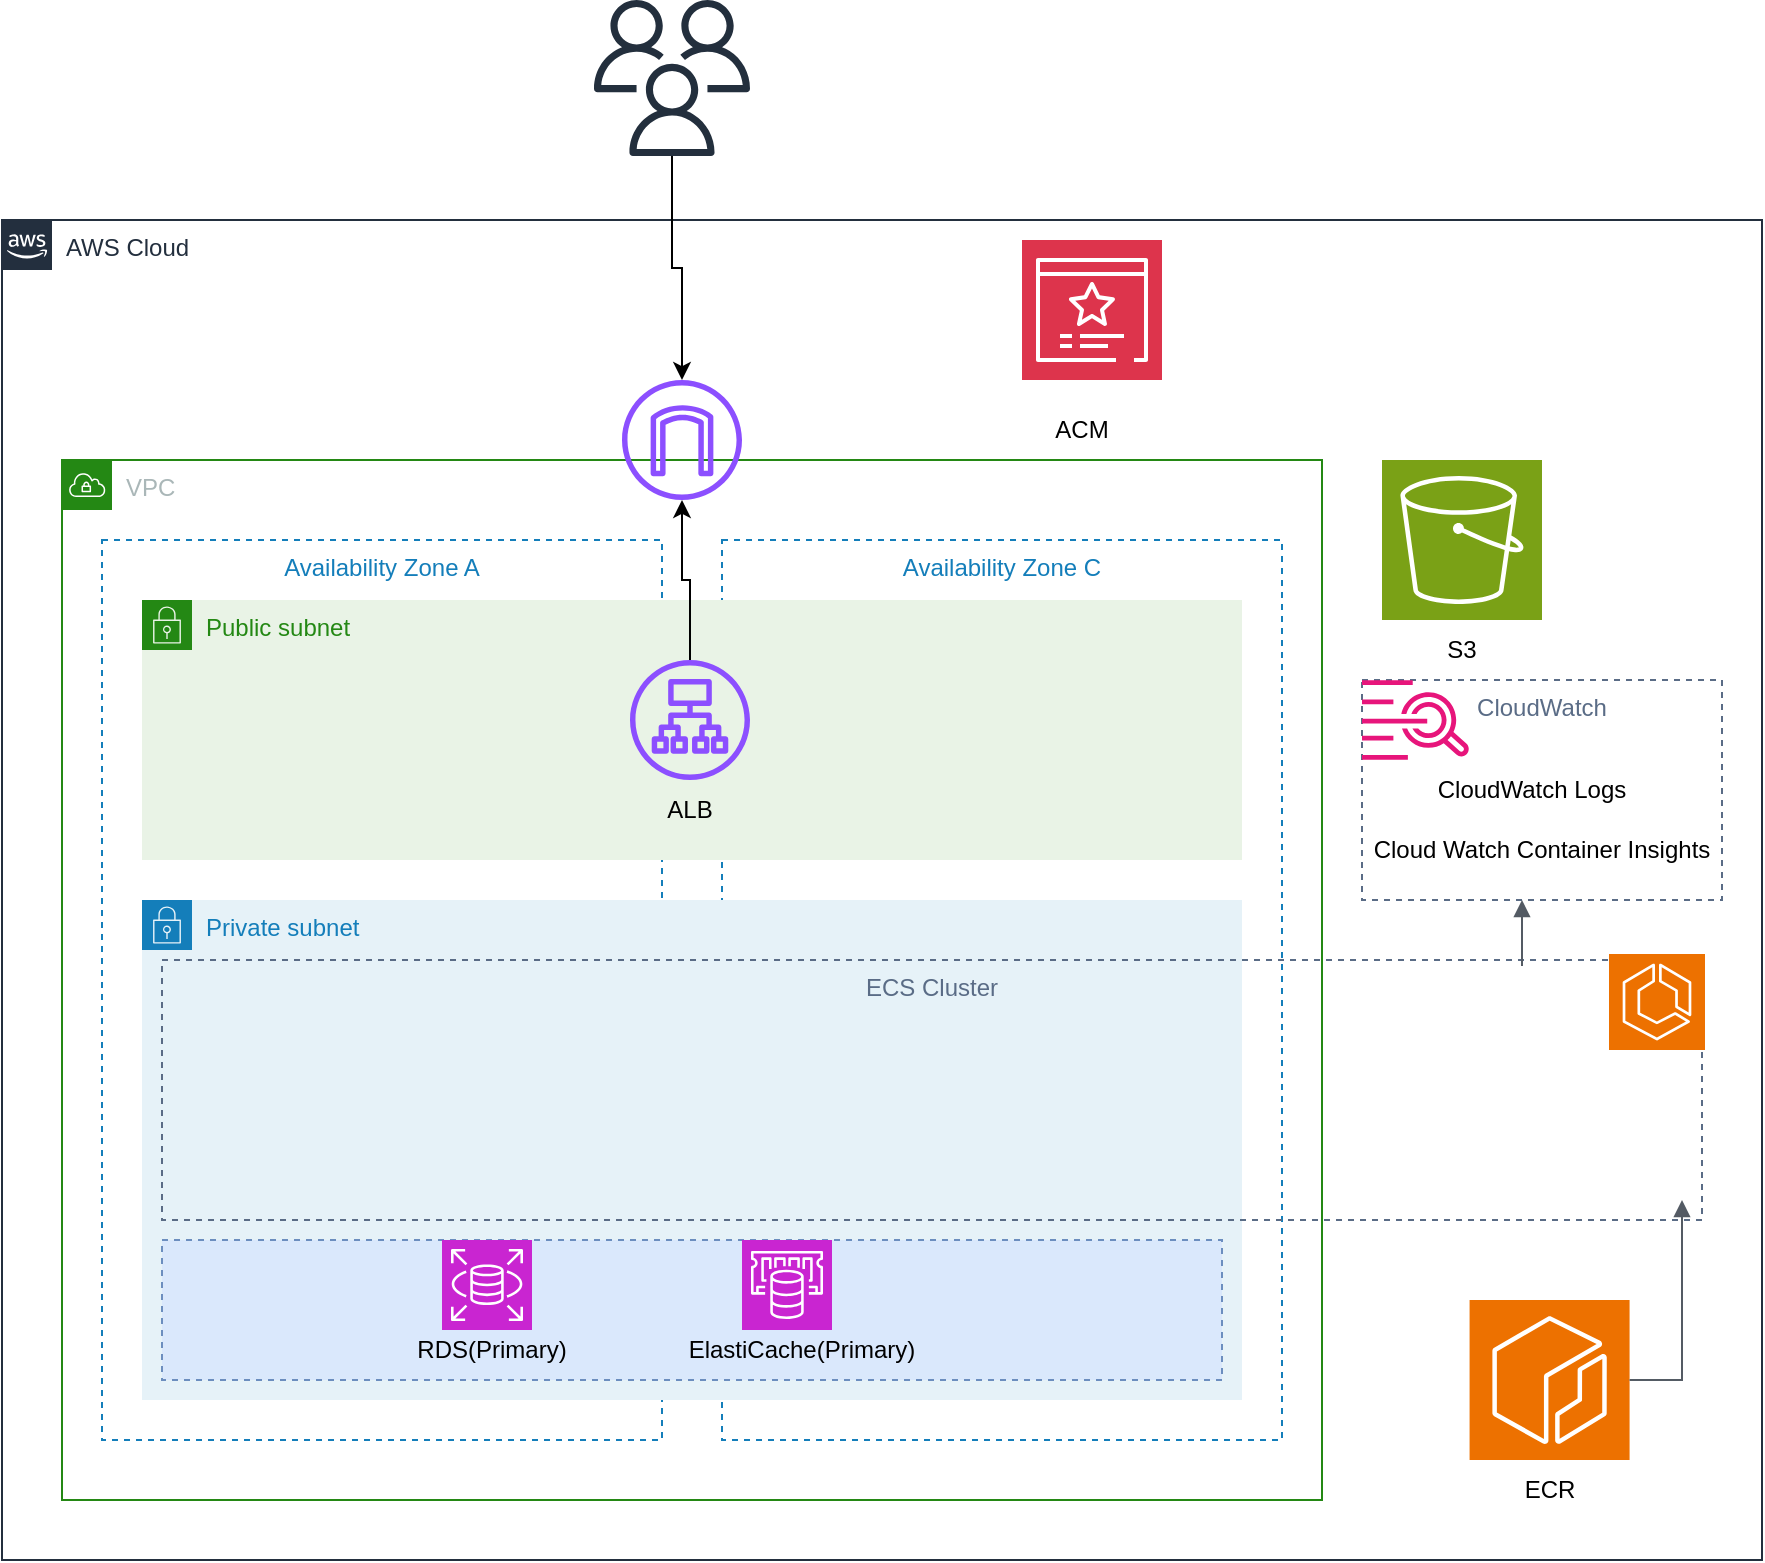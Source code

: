 <mxfile version="22.0.8" type="github">
  <diagram name="ページ1" id="VxB_GVobbM8i8LAS6BF4">
    <mxGraphModel dx="1364" dy="803" grid="1" gridSize="10" guides="1" tooltips="1" connect="1" arrows="1" fold="1" page="1" pageScale="1" pageWidth="827" pageHeight="1169" math="0" shadow="0">
      <root>
        <mxCell id="0" />
        <mxCell id="1" style="locked=1;" parent="0" />
        <object label="aws" id="681i_KaweEwo4j3Ua619-28">
          <mxCell style="locked=1;" parent="0" />
        </object>
        <mxCell id="681i_KaweEwo4j3Ua619-29" value="AWS Cloud" style="points=[[0,0],[0.25,0],[0.5,0],[0.75,0],[1,0],[1,0.25],[1,0.5],[1,0.75],[1,1],[0.75,1],[0.5,1],[0.25,1],[0,1],[0,0.75],[0,0.5],[0,0.25]];outlineConnect=0;gradientColor=none;html=1;whiteSpace=wrap;fontSize=12;fontStyle=0;container=1;pointerEvents=0;collapsible=0;recursiveResize=0;shape=mxgraph.aws4.group;grIcon=mxgraph.aws4.group_aws_cloud_alt;strokeColor=#232F3E;fillColor=none;verticalAlign=top;align=left;spacingLeft=30;fontColor=#232F3E;dashed=0;" vertex="1" parent="681i_KaweEwo4j3Ua619-28">
          <mxGeometry x="40" y="170" width="880" height="670" as="geometry" />
        </mxCell>
        <mxCell id="681i_KaweEwo4j3Ua619-62" value="" style="sketch=0;points=[[0,0,0],[0.25,0,0],[0.5,0,0],[0.75,0,0],[1,0,0],[0,1,0],[0.25,1,0],[0.5,1,0],[0.75,1,0],[1,1,0],[0,0.25,0],[0,0.5,0],[0,0.75,0],[1,0.25,0],[1,0.5,0],[1,0.75,0]];outlineConnect=0;fontColor=#232F3E;fillColor=#DD344C;strokeColor=#ffffff;dashed=0;verticalLabelPosition=bottom;verticalAlign=top;align=center;html=1;fontSize=12;fontStyle=0;aspect=fixed;shape=mxgraph.aws4.resourceIcon;resIcon=mxgraph.aws4.certificate_manager_3;" vertex="1" parent="681i_KaweEwo4j3Ua619-29">
          <mxGeometry x="510" y="10" width="70" height="70" as="geometry" />
        </mxCell>
        <mxCell id="681i_KaweEwo4j3Ua619-30" value="vpc" style="locked=1;" parent="0" />
        <mxCell id="681i_KaweEwo4j3Ua619-31" value="VPC" style="points=[[0,0],[0.25,0],[0.5,0],[0.75,0],[1,0],[1,0.25],[1,0.5],[1,0.75],[1,1],[0.75,1],[0.5,1],[0.25,1],[0,1],[0,0.75],[0,0.5],[0,0.25]];outlineConnect=0;gradientColor=none;html=1;whiteSpace=wrap;fontSize=12;fontStyle=0;container=1;pointerEvents=0;collapsible=0;recursiveResize=0;shape=mxgraph.aws4.group;grIcon=mxgraph.aws4.group_vpc;strokeColor=#248814;fillColor=none;verticalAlign=top;align=left;spacingLeft=30;fontColor=#AAB7B8;dashed=0;" vertex="1" parent="681i_KaweEwo4j3Ua619-30">
          <mxGeometry x="70" y="290" width="630" height="520" as="geometry" />
        </mxCell>
        <mxCell id="681i_KaweEwo4j3Ua619-34" value="Availability Zone C" style="fillColor=none;strokeColor=#147EBA;dashed=1;verticalAlign=top;fontStyle=0;fontColor=#147EBA;whiteSpace=wrap;html=1;" vertex="1" parent="681i_KaweEwo4j3Ua619-31">
          <mxGeometry x="330" y="40" width="280" height="450" as="geometry" />
        </mxCell>
        <mxCell id="681i_KaweEwo4j3Ua619-33" value="Availability Zone A" style="fillColor=none;strokeColor=#147EBA;dashed=1;verticalAlign=top;fontStyle=0;fontColor=#147EBA;whiteSpace=wrap;html=1;" vertex="1" parent="681i_KaweEwo4j3Ua619-31">
          <mxGeometry x="20" y="40" width="280" height="450" as="geometry" />
        </mxCell>
        <mxCell id="681i_KaweEwo4j3Ua619-32" value="az" style="locked=1;" parent="0" />
        <mxCell id="681i_KaweEwo4j3Ua619-35" value="subnet" style="locked=1;" parent="0" />
        <mxCell id="681i_KaweEwo4j3Ua619-36" value="Private subnet" style="points=[[0,0],[0.25,0],[0.5,0],[0.75,0],[1,0],[1,0.25],[1,0.5],[1,0.75],[1,1],[0.75,1],[0.5,1],[0.25,1],[0,1],[0,0.75],[0,0.5],[0,0.25]];outlineConnect=0;gradientColor=none;html=1;whiteSpace=wrap;fontSize=12;fontStyle=0;container=1;pointerEvents=0;collapsible=0;recursiveResize=0;shape=mxgraph.aws4.group;grIcon=mxgraph.aws4.group_security_group;grStroke=0;strokeColor=#147EBA;fillColor=#E6F2F8;verticalAlign=top;align=left;spacingLeft=30;fontColor=#147EBA;dashed=0;" vertex="1" parent="681i_KaweEwo4j3Ua619-35">
          <mxGeometry x="110" y="510" width="550" height="250" as="geometry" />
        </mxCell>
        <mxCell id="681i_KaweEwo4j3Ua619-37" value="Public subnet" style="points=[[0,0],[0.25,0],[0.5,0],[0.75,0],[1,0],[1,0.25],[1,0.5],[1,0.75],[1,1],[0.75,1],[0.5,1],[0.25,1],[0,1],[0,0.75],[0,0.5],[0,0.25]];outlineConnect=0;gradientColor=none;html=1;whiteSpace=wrap;fontSize=12;fontStyle=0;container=1;pointerEvents=0;collapsible=0;recursiveResize=0;shape=mxgraph.aws4.group;grIcon=mxgraph.aws4.group_security_group;grStroke=0;strokeColor=#248814;fillColor=#E9F3E6;verticalAlign=top;align=left;spacingLeft=30;fontColor=#248814;dashed=0;" vertex="1" parent="681i_KaweEwo4j3Ua619-35">
          <mxGeometry x="110" y="360" width="550" height="130" as="geometry" />
        </mxCell>
        <mxCell id="681i_KaweEwo4j3Ua619-60" value="cluster" style="locked=1;" parent="0" />
        <mxCell id="681i_KaweEwo4j3Ua619-61" value="ECS Cluster" style="fillColor=none;strokeColor=#5A6C86;dashed=1;verticalAlign=top;fontStyle=0;fontColor=#5A6C86;whiteSpace=wrap;html=1;" vertex="1" parent="681i_KaweEwo4j3Ua619-60">
          <mxGeometry x="120" y="540" width="770" height="130" as="geometry" />
        </mxCell>
        <mxCell id="681i_KaweEwo4j3Ua619-46" value="object-group" style="locked=1;" parent="0" />
        <mxCell id="681i_KaweEwo4j3Ua619-47" value="" style="fillColor=#dae8fc;strokeColor=#6c8ebf;dashed=1;verticalAlign=top;fontStyle=0;whiteSpace=wrap;html=1;" vertex="1" parent="681i_KaweEwo4j3Ua619-46">
          <mxGeometry x="120" y="680" width="530" height="70" as="geometry" />
        </mxCell>
        <mxCell id="681i_KaweEwo4j3Ua619-54" value="CloudWatch" style="fillColor=none;strokeColor=#5A6C86;dashed=1;verticalAlign=top;fontStyle=0;fontColor=#5A6C86;whiteSpace=wrap;html=1;" vertex="1" parent="681i_KaweEwo4j3Ua619-46">
          <mxGeometry x="720" y="400" width="180" height="110" as="geometry" />
        </mxCell>
        <object label="object" id="681i_KaweEwo4j3Ua619-38">
          <mxCell style="" parent="0" />
        </object>
        <mxCell id="681i_KaweEwo4j3Ua619-39" value="" style="sketch=0;points=[[0,0,0],[0.25,0,0],[0.5,0,0],[0.75,0,0],[1,0,0],[0,1,0],[0.25,1,0],[0.5,1,0],[0.75,1,0],[1,1,0],[0,0.25,0],[0,0.5,0],[0,0.75,0],[1,0.25,0],[1,0.5,0],[1,0.75,0]];outlineConnect=0;fontColor=#232F3E;fillColor=#7AA116;strokeColor=#ffffff;dashed=0;verticalLabelPosition=bottom;verticalAlign=top;align=center;html=1;fontSize=12;fontStyle=0;aspect=fixed;shape=mxgraph.aws4.resourceIcon;resIcon=mxgraph.aws4.s3;" vertex="1" parent="681i_KaweEwo4j3Ua619-38">
          <mxGeometry x="730" y="290" width="80" height="80" as="geometry" />
        </mxCell>
        <mxCell id="681i_KaweEwo4j3Ua619-40" value="S3" style="text;html=1;strokeColor=none;fillColor=none;align=center;verticalAlign=middle;whiteSpace=wrap;rounded=0;" vertex="1" parent="681i_KaweEwo4j3Ua619-38">
          <mxGeometry x="740" y="370" width="60" height="30" as="geometry" />
        </mxCell>
        <mxCell id="681i_KaweEwo4j3Ua619-49" value="" style="sketch=0;points=[[0,0,0],[0.25,0,0],[0.5,0,0],[0.75,0,0],[1,0,0],[0,1,0],[0.25,1,0],[0.5,1,0],[0.75,1,0],[1,1,0],[0,0.25,0],[0,0.5,0],[0,0.75,0],[1,0.25,0],[1,0.5,0],[1,0.75,0]];outlineConnect=0;fontColor=#232F3E;fillColor=#C925D1;strokeColor=#ffffff;dashed=0;verticalLabelPosition=bottom;verticalAlign=top;align=center;html=1;fontSize=12;fontStyle=0;aspect=fixed;shape=mxgraph.aws4.resourceIcon;resIcon=mxgraph.aws4.rds;" vertex="1" parent="681i_KaweEwo4j3Ua619-38">
          <mxGeometry x="260" y="680" width="45" height="45" as="geometry" />
        </mxCell>
        <mxCell id="681i_KaweEwo4j3Ua619-51" value="" style="sketch=0;points=[[0,0,0],[0.25,0,0],[0.5,0,0],[0.75,0,0],[1,0,0],[0,1,0],[0.25,1,0],[0.5,1,0],[0.75,1,0],[1,1,0],[0,0.25,0],[0,0.5,0],[0,0.75,0],[1,0.25,0],[1,0.5,0],[1,0.75,0]];outlineConnect=0;fontColor=#232F3E;fillColor=#C925D1;strokeColor=#ffffff;dashed=0;verticalLabelPosition=bottom;verticalAlign=top;align=center;html=1;fontSize=12;fontStyle=0;aspect=fixed;shape=mxgraph.aws4.resourceIcon;resIcon=mxgraph.aws4.elasticache;" vertex="1" parent="681i_KaweEwo4j3Ua619-38">
          <mxGeometry x="410" y="680" width="45" height="45" as="geometry" />
        </mxCell>
        <mxCell id="681i_KaweEwo4j3Ua619-52" value="RDS(Primary)" style="text;html=1;strokeColor=none;fillColor=none;align=center;verticalAlign=middle;whiteSpace=wrap;rounded=0;" vertex="1" parent="681i_KaweEwo4j3Ua619-38">
          <mxGeometry x="240" y="720" width="90" height="30" as="geometry" />
        </mxCell>
        <mxCell id="681i_KaweEwo4j3Ua619-53" value="ElastiCache(Primary)" style="text;html=1;strokeColor=none;fillColor=none;align=center;verticalAlign=middle;whiteSpace=wrap;rounded=0;" vertex="1" parent="681i_KaweEwo4j3Ua619-38">
          <mxGeometry x="380" y="720" width="120" height="30" as="geometry" />
        </mxCell>
        <mxCell id="681i_KaweEwo4j3Ua619-69" value="" style="edgeStyle=orthogonalEdgeStyle;rounded=0;orthogonalLoop=1;jettySize=auto;html=1;" edge="1" parent="681i_KaweEwo4j3Ua619-38" source="681i_KaweEwo4j3Ua619-57" target="681i_KaweEwo4j3Ua619-64">
          <mxGeometry relative="1" as="geometry" />
        </mxCell>
        <mxCell id="681i_KaweEwo4j3Ua619-57" value="" style="sketch=0;outlineConnect=0;fontColor=#232F3E;gradientColor=none;fillColor=#232F3D;strokeColor=none;dashed=0;verticalLabelPosition=bottom;verticalAlign=top;align=center;html=1;fontSize=12;fontStyle=0;aspect=fixed;pointerEvents=1;shape=mxgraph.aws4.users;" vertex="1" parent="681i_KaweEwo4j3Ua619-38">
          <mxGeometry x="336" y="60" width="78" height="78" as="geometry" />
        </mxCell>
        <mxCell id="681i_KaweEwo4j3Ua619-63" value="ACM" style="text;html=1;strokeColor=none;fillColor=none;align=center;verticalAlign=middle;whiteSpace=wrap;rounded=0;" vertex="1" parent="681i_KaweEwo4j3Ua619-38">
          <mxGeometry x="550" y="260" width="60" height="30" as="geometry" />
        </mxCell>
        <mxCell id="681i_KaweEwo4j3Ua619-64" value="" style="sketch=0;outlineConnect=0;fontColor=#232F3E;gradientColor=none;fillColor=#8C4FFF;strokeColor=none;dashed=0;verticalLabelPosition=bottom;verticalAlign=top;align=center;html=1;fontSize=12;fontStyle=0;aspect=fixed;pointerEvents=1;shape=mxgraph.aws4.internet_gateway;" vertex="1" parent="681i_KaweEwo4j3Ua619-38">
          <mxGeometry x="350" y="250" width="60" height="60" as="geometry" />
        </mxCell>
        <mxCell id="681i_KaweEwo4j3Ua619-68" value="" style="edgeStyle=orthogonalEdgeStyle;rounded=0;orthogonalLoop=1;jettySize=auto;html=1;" edge="1" parent="681i_KaweEwo4j3Ua619-38" source="681i_KaweEwo4j3Ua619-66" target="681i_KaweEwo4j3Ua619-64">
          <mxGeometry relative="1" as="geometry" />
        </mxCell>
        <mxCell id="681i_KaweEwo4j3Ua619-66" value="" style="sketch=0;outlineConnect=0;fontColor=#232F3E;gradientColor=none;fillColor=#8C4FFF;strokeColor=none;dashed=0;verticalLabelPosition=bottom;verticalAlign=top;align=center;html=1;fontSize=12;fontStyle=0;aspect=fixed;pointerEvents=1;shape=mxgraph.aws4.application_load_balancer;" vertex="1" parent="681i_KaweEwo4j3Ua619-38">
          <mxGeometry x="354" y="390" width="60" height="60" as="geometry" />
        </mxCell>
        <mxCell id="681i_KaweEwo4j3Ua619-67" value="ALB" style="text;html=1;strokeColor=none;fillColor=none;align=center;verticalAlign=middle;whiteSpace=wrap;rounded=0;" vertex="1" parent="681i_KaweEwo4j3Ua619-38">
          <mxGeometry x="354" y="450" width="60" height="30" as="geometry" />
        </mxCell>
        <mxCell id="681i_KaweEwo4j3Ua619-70" value="" style="sketch=0;points=[[0,0,0],[0.25,0,0],[0.5,0,0],[0.75,0,0],[1,0,0],[0,1,0],[0.25,1,0],[0.5,1,0],[0.75,1,0],[1,1,0],[0,0.25,0],[0,0.5,0],[0,0.75,0],[1,0.25,0],[1,0.5,0],[1,0.75,0]];outlineConnect=0;fontColor=#232F3E;fillColor=#ED7100;strokeColor=#ffffff;dashed=0;verticalLabelPosition=bottom;verticalAlign=top;align=center;html=1;fontSize=12;fontStyle=0;aspect=fixed;shape=mxgraph.aws4.resourceIcon;resIcon=mxgraph.aws4.ecr;" vertex="1" parent="681i_KaweEwo4j3Ua619-38">
          <mxGeometry x="773.79" y="710" width="80" height="80" as="geometry" />
        </mxCell>
        <mxCell id="681i_KaweEwo4j3Ua619-71" value="ECR" style="text;html=1;strokeColor=none;fillColor=none;align=center;verticalAlign=middle;whiteSpace=wrap;rounded=0;" vertex="1" parent="681i_KaweEwo4j3Ua619-38">
          <mxGeometry x="783.5" y="790" width="60" height="30" as="geometry" />
        </mxCell>
        <mxCell id="681i_KaweEwo4j3Ua619-72" value="" style="sketch=0;outlineConnect=0;fontColor=#232F3E;gradientColor=none;fillColor=#E7157B;strokeColor=none;dashed=0;verticalLabelPosition=bottom;verticalAlign=top;align=center;html=1;fontSize=12;fontStyle=0;aspect=fixed;pointerEvents=1;shape=mxgraph.aws4.cloudwatch_logs;" vertex="1" parent="681i_KaweEwo4j3Ua619-38">
          <mxGeometry x="720" y="400" width="53.79" height="40" as="geometry" />
        </mxCell>
        <mxCell id="681i_KaweEwo4j3Ua619-73" value="" style="sketch=0;points=[[0,0,0],[0.25,0,0],[0.5,0,0],[0.75,0,0],[1,0,0],[0,1,0],[0.25,1,0],[0.5,1,0],[0.75,1,0],[1,1,0],[0,0.25,0],[0,0.5,0],[0,0.75,0],[1,0.25,0],[1,0.5,0],[1,0.75,0]];outlineConnect=0;fontColor=#232F3E;fillColor=#ED7100;strokeColor=#ffffff;dashed=0;verticalLabelPosition=bottom;verticalAlign=top;align=center;html=1;fontSize=12;fontStyle=0;aspect=fixed;shape=mxgraph.aws4.resourceIcon;resIcon=mxgraph.aws4.ecs;" vertex="1" parent="681i_KaweEwo4j3Ua619-38">
          <mxGeometry x="843.5" y="537" width="48" height="48" as="geometry" />
        </mxCell>
        <mxCell id="681i_KaweEwo4j3Ua619-74" value="CloudWatch Logs" style="text;html=1;strokeColor=none;fillColor=none;align=center;verticalAlign=middle;whiteSpace=wrap;rounded=0;" vertex="1" parent="681i_KaweEwo4j3Ua619-38">
          <mxGeometry x="750" y="440" width="110" height="30" as="geometry" />
        </mxCell>
        <mxCell id="681i_KaweEwo4j3Ua619-75" value="Cloud Watch Container Insights" style="text;html=1;strokeColor=none;fillColor=none;align=center;verticalAlign=middle;whiteSpace=wrap;rounded=0;" vertex="1" parent="681i_KaweEwo4j3Ua619-38">
          <mxGeometry x="715" y="470" width="190" height="30" as="geometry" />
        </mxCell>
        <mxCell id="681i_KaweEwo4j3Ua619-77" value="" style="edgeStyle=orthogonalEdgeStyle;html=1;endArrow=block;elbow=vertical;startArrow=none;endFill=1;strokeColor=#545B64;rounded=0;" edge="1" parent="681i_KaweEwo4j3Ua619-38">
          <mxGeometry width="100" relative="1" as="geometry">
            <mxPoint x="853.79" y="750" as="sourcePoint" />
            <mxPoint x="880" y="660" as="targetPoint" />
            <Array as="points">
              <mxPoint x="880" y="750" />
            </Array>
          </mxGeometry>
        </mxCell>
        <mxCell id="681i_KaweEwo4j3Ua619-78" value="" style="edgeStyle=orthogonalEdgeStyle;html=1;endArrow=block;elbow=vertical;startArrow=none;endFill=1;strokeColor=#545B64;rounded=0;" edge="1" parent="681i_KaweEwo4j3Ua619-38">
          <mxGeometry width="100" relative="1" as="geometry">
            <mxPoint x="800" y="543" as="sourcePoint" />
            <mxPoint x="800" y="510" as="targetPoint" />
          </mxGeometry>
        </mxCell>
      </root>
    </mxGraphModel>
  </diagram>
</mxfile>
